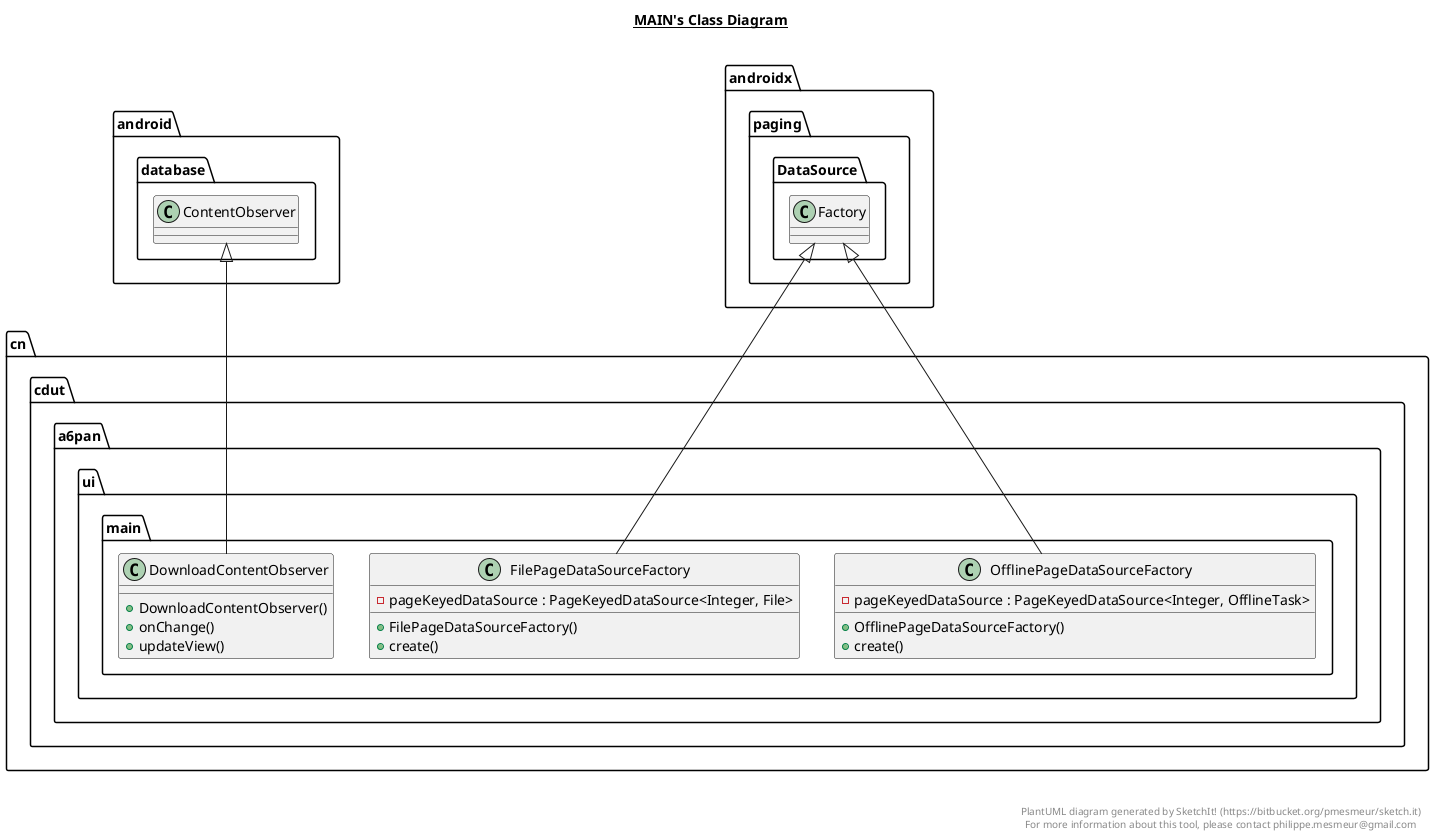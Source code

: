 @startuml

title __MAIN's Class Diagram__\n

  namespace cn.cdut.a6pan {
    namespace ui.main {
      class cn.cdut.a6pan.ui.main.DownloadContentObserver {
          + DownloadContentObserver()
          + onChange()
          + updateView()
      }
    }
  }
  

  namespace cn.cdut.a6pan {
    namespace ui.main {
      class cn.cdut.a6pan.ui.main.FilePageDataSourceFactory {
          - pageKeyedDataSource : PageKeyedDataSource<Integer, File>
          + FilePageDataSourceFactory()
          + create()
      }
    }
  }
  

  namespace cn.cdut.a6pan {
    namespace ui.main {
      class cn.cdut.a6pan.ui.main.OfflinePageDataSourceFactory {
          - pageKeyedDataSource : PageKeyedDataSource<Integer, OfflineTask>
          + OfflinePageDataSourceFactory()
          + create()
      }
    }
  }
  

  cn.cdut.a6pan.ui.main.DownloadContentObserver -up-|> android.database.ContentObserver
  cn.cdut.a6pan.ui.main.FilePageDataSourceFactory -up-|> androidx.paging.DataSource.Factory
  cn.cdut.a6pan.ui.main.OfflinePageDataSourceFactory -up-|> androidx.paging.DataSource.Factory


right footer


PlantUML diagram generated by SketchIt! (https://bitbucket.org/pmesmeur/sketch.it)
For more information about this tool, please contact philippe.mesmeur@gmail.com
endfooter

@enduml

